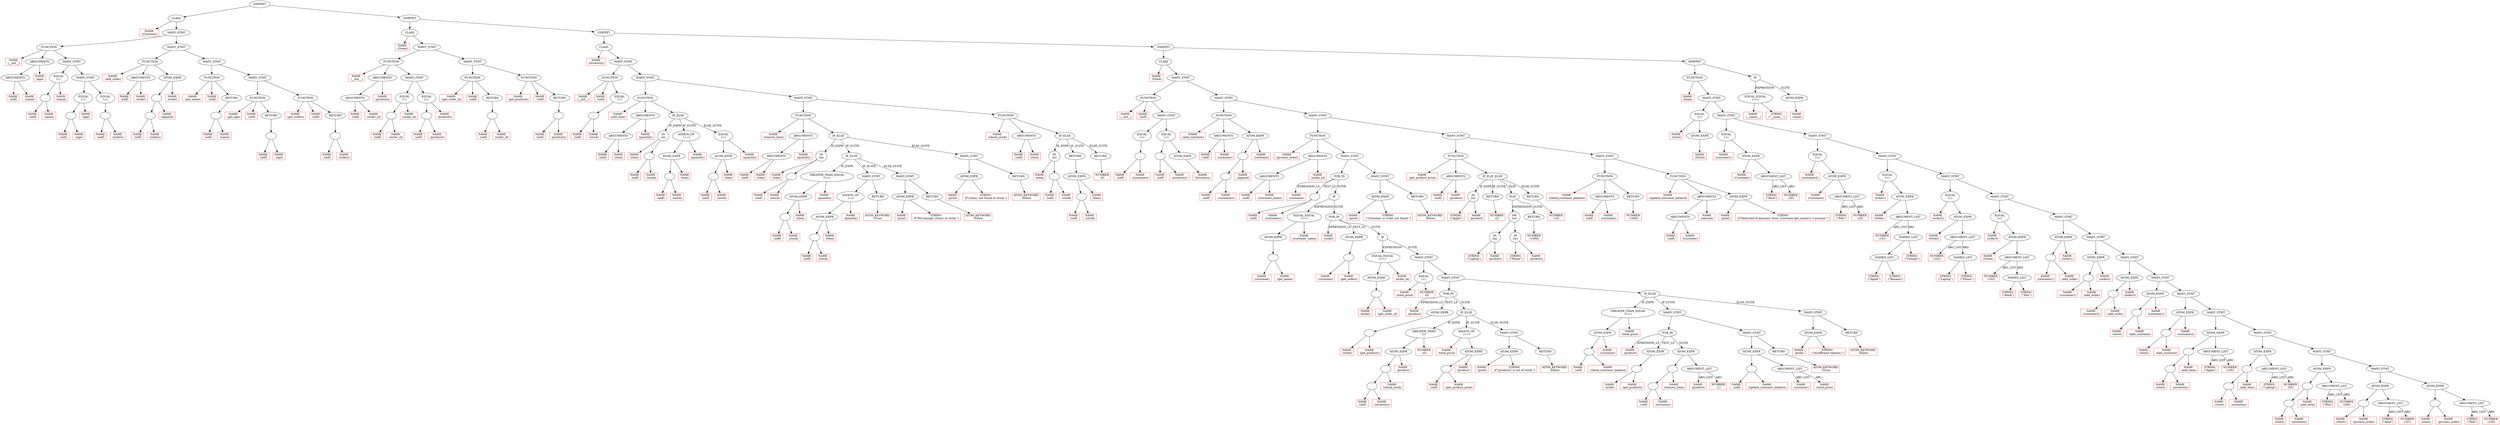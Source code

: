 digraph ASTVisual {
 ordering = out ;
10 [ label="NAME
 (self)", color = "red", shape="box"]
20 [ label="NAME
 (name)", color = "red", shape="box"]
30 [ label="ARGUMENTS"]
40 [ label="NAME
 (age)", color = "red", shape="box"]
50 [ label="ARGUMENTS"]
60 [ label="NAME
 (self)", color = "red", shape="box"]
70 [ label="."]
80 [ label="NAME
 (name)", color = "red", shape="box"]
90 [ label="NAME
 (name)", color = "red", shape="box"]
100 [ label="EQUAL
(=)"]
110 [ label="NAME
 (self)", color = "red", shape="box"]
120 [ label="."]
130 [ label="NAME
 (age)", color = "red", shape="box"]
140 [ label="NAME
 (age)", color = "red", shape="box"]
150 [ label="EQUAL
(=)"]
160 [ label="NAME
 (self)", color = "red", shape="box"]
170 [ label="."]
180 [ label="NAME
 (orders)", color = "red", shape="box"]
200 [ label="EQUAL
(=)"]
210 [ label="MANY_STMT"]
220 [ label="MANY_STMT"]
230 [ label="FUNCTION"]
240 [ label="NAME
 (__init__)", color = "red", shape="box"]
250 [ label="NAME
 (self)", color = "red", shape="box"]
260 [ label="NAME
 (order)", color = "red", shape="box"]
270 [ label="ARGUMENTS"]
280 [ label="NAME
 (self)", color = "red", shape="box"]
290 [ label="."]
300 [ label="NAME
 (orders)", color = "red", shape="box"]
310 [ label="."]
320 [ label="NAME
 (append)", color = "red", shape="box"]
330 [ label="NAME
 (order)", color = "red", shape="box"]
340 [ label="ATOM_EXPR"]
350 [ label="FUNCTION"]
360 [ label="NAME
 (add_order)", color = "red", shape="box"]
370 [ label="NAME
 (self)", color = "red", shape="box"]
380 [ label="NAME
 (self)", color = "red", shape="box"]
390 [ label="."]
400 [ label="NAME
 (name)", color = "red", shape="box"]
410 [ label="RETURN"]
420 [ label="FUNCTION"]
430 [ label="NAME
 (get_name)", color = "red", shape="box"]
440 [ label="NAME
 (self)", color = "red", shape="box"]
450 [ label="NAME
 (self)", color = "red", shape="box"]
460 [ label="."]
470 [ label="NAME
 (age)", color = "red", shape="box"]
480 [ label="RETURN"]
490 [ label="FUNCTION"]
500 [ label="NAME
 (get_age)", color = "red", shape="box"]
510 [ label="NAME
 (self)", color = "red", shape="box"]
520 [ label="NAME
 (self)", color = "red", shape="box"]
530 [ label="."]
540 [ label="NAME
 (orders)", color = "red", shape="box"]
550 [ label="RETURN"]
560 [ label="FUNCTION"]
570 [ label="NAME
 (get_orders)", color = "red", shape="box"]
580 [ label="MANY_STMT"]
590 [ label="MANY_STMT"]
600 [ label="MANY_STMT"]
610 [ label="MANY_STMT"]
620 [ label="CLASS"]
630 [ label="NAME
 (Customer)", color = "red", shape="box"]
640 [ label="NAME
 (self)", color = "red", shape="box"]
650 [ label="NAME
 (order_id)", color = "red", shape="box"]
660 [ label="ARGUMENTS"]
670 [ label="NAME
 (products)", color = "red", shape="box"]
680 [ label="ARGUMENTS"]
690 [ label="NAME
 (self)", color = "red", shape="box"]
700 [ label="."]
710 [ label="NAME
 (order_id)", color = "red", shape="box"]
720 [ label="NAME
 (order_id)", color = "red", shape="box"]
730 [ label="EQUAL
(=)"]
740 [ label="NAME
 (self)", color = "red", shape="box"]
750 [ label="."]
760 [ label="NAME
 (products)", color = "red", shape="box"]
770 [ label="NAME
 (products)", color = "red", shape="box"]
780 [ label="EQUAL
(=)"]
790 [ label="MANY_STMT"]
800 [ label="FUNCTION"]
810 [ label="NAME
 (__init__)", color = "red", shape="box"]
820 [ label="NAME
 (self)", color = "red", shape="box"]
830 [ label="NAME
 (self)", color = "red", shape="box"]
840 [ label="."]
850 [ label="NAME
 (order_id)", color = "red", shape="box"]
860 [ label="RETURN"]
870 [ label="FUNCTION"]
880 [ label="NAME
 (get_order_id)", color = "red", shape="box"]
890 [ label="NAME
 (self)", color = "red", shape="box"]
900 [ label="NAME
 (self)", color = "red", shape="box"]
910 [ label="."]
920 [ label="NAME
 (products)", color = "red", shape="box"]
930 [ label="RETURN"]
940 [ label="FUNCTION"]
950 [ label="NAME
 (get_products)", color = "red", shape="box"]
960 [ label="MANY_STMT"]
970 [ label="MANY_STMT"]
980 [ label="CLASS"]
990 [ label="NAME
 (Order)", color = "red", shape="box"]
1000 [ label="NAME
 (self)", color = "red", shape="box"]
1010 [ label="NAME
 (self)", color = "red", shape="box"]
1020 [ label="."]
1030 [ label="NAME
 (stock)", color = "red", shape="box"]
1050 [ label="EQUAL
(=)"]
1060 [ label="FUNCTION"]
1070 [ label="NAME
 (__init__)", color = "red", shape="box"]
1080 [ label="NAME
 (self)", color = "red", shape="box"]
1090 [ label="NAME
 (item)", color = "red", shape="box"]
1100 [ label="ARGUMENTS"]
1110 [ label="NAME
 (quantity)", color = "red", shape="box"]
1120 [ label="ARGUMENTS"]
1130 [ label="NAME
 (item)", color = "red", shape="box"]
1140 [ label="IN
(in)"]
1150 [ label="NAME
 (self)", color = "red", shape="box"]
1160 [ label="."]
1170 [ label="NAME
 (stock)", color = "red", shape="box"]
1180 [ label="NAME
 (self)", color = "red", shape="box"]
1190 [ label="."]
1200 [ label="NAME
 (stock)", color = "red", shape="box"]
1210 [ label="NAME
 (item)", color = "red", shape="box"]
1220 [ label="ATOM_EXPR"]
1230 [ label="ASSIGN_OP
 (+=)"]
1240 [ label="NAME
 (quantity)", color = "red", shape="box"]
1250 [ label="NAME
 (self)", color = "red", shape="box"]
1260 [ label="."]
1270 [ label="NAME
 (stock)", color = "red", shape="box"]
1280 [ label="NAME
 (item)", color = "red", shape="box"]
1290 [ label="ATOM_EXPR"]
1300 [ label="NAME
 (quantity)", color = "red", shape="box"]
1310 [ label="EQUAL
(=)"]
1320 [ label="IF_ELSE"]
1330 [ label="FUNCTION"]
1340 [ label="NAME
 (add_item)", color = "red", shape="box"]
1350 [ label="NAME
 (self)", color = "red", shape="box"]
1360 [ label="NAME
 (item)", color = "red", shape="box"]
1370 [ label="ARGUMENTS"]
1380 [ label="NAME
 (quantity)", color = "red", shape="box"]
1390 [ label="ARGUMENTS"]
1400 [ label="NAME
 (item)", color = "red", shape="box"]
1410 [ label="IN
(in)"]
1420 [ label="NAME
 (self)", color = "red", shape="box"]
1430 [ label="."]
1440 [ label="NAME
 (stock)", color = "red", shape="box"]
1450 [ label="NAME
 (self)", color = "red", shape="box"]
1460 [ label="."]
1470 [ label="NAME
 (stock)", color = "red", shape="box"]
1480 [ label="NAME
 (item)", color = "red", shape="box"]
1490 [ label="ATOM_EXPR"]
1500 [ label="GREATER_THAN_EQUAL
(>=)"]
1510 [ label="NAME
 (quantity)", color = "red", shape="box"]
1520 [ label="NAME
 (self)", color = "red", shape="box"]
1530 [ label="."]
1540 [ label="NAME
 (stock)", color = "red", shape="box"]
1550 [ label="NAME
 (item)", color = "red", shape="box"]
1560 [ label="ATOM_EXPR"]
1570 [ label="ASSIGN_OP
 (-=)"]
1580 [ label="NAME
 (quantity)", color = "red", shape="box"]
1590 [ label="ATOM_KEYWORD
 (True)", color = "red", shape="box"]
1600 [ label="RETURN"]
1610 [ label="MANY_STMT"]
1620 [ label="NAME
 (print)", color = "red", shape="box"]
1630 [ label="STRING
 (f\"Not enough {item} in stock.\")", color = "red", shape="box"]
1640 [ label="ATOM_EXPR"]
1650 [ label="ATOM_KEYWORD
 (False)", color = "red", shape="box"]
1660 [ label="RETURN"]
1670 [ label="MANY_STMT"]
1680 [ label="IF_ELSE"]
1690 [ label="NAME
 (print)", color = "red", shape="box"]
1700 [ label="STRING
 (f\"{item} not found in stock.\")", color = "red", shape="box"]
1710 [ label="ATOM_EXPR"]
1720 [ label="ATOM_KEYWORD
 (False)", color = "red", shape="box"]
1730 [ label="RETURN"]
1740 [ label="MANY_STMT"]
1750 [ label="IF_ELSE"]
1760 [ label="FUNCTION"]
1770 [ label="NAME
 (remove_item)", color = "red", shape="box"]
1780 [ label="NAME
 (self)", color = "red", shape="box"]
1790 [ label="NAME
 (item)", color = "red", shape="box"]
1800 [ label="ARGUMENTS"]
1810 [ label="NAME
 (item)", color = "red", shape="box"]
1820 [ label="IN
(in)"]
1830 [ label="NAME
 (self)", color = "red", shape="box"]
1840 [ label="."]
1850 [ label="NAME
 (stock)", color = "red", shape="box"]
1860 [ label="NAME
 (self)", color = "red", shape="box"]
1870 [ label="."]
1880 [ label="NAME
 (stock)", color = "red", shape="box"]
1890 [ label="NAME
 (item)", color = "red", shape="box"]
1900 [ label="ATOM_EXPR"]
1910 [ label="RETURN"]
1920 [ label="NUMBER
 (0)", color = "red", shape="box"]
1930 [ label="RETURN"]
1940 [ label="IF_ELSE"]
1950 [ label="FUNCTION"]
1960 [ label="NAME
 (check_stock)", color = "red", shape="box"]
1970 [ label="MANY_STMT"]
1980 [ label="MANY_STMT"]
1990 [ label="MANY_STMT"]
2000 [ label="CLASS"]
2010 [ label="NAME
 (Inventory)", color = "red", shape="box"]
2020 [ label="NAME
 (self)", color = "red", shape="box"]
2030 [ label="NAME
 (self)", color = "red", shape="box"]
2040 [ label="."]
2050 [ label="NAME
 (customers)", color = "red", shape="box"]
2070 [ label="EQUAL
(=)"]
2080 [ label="NAME
 (self)", color = "red", shape="box"]
2090 [ label="."]
2100 [ label="NAME
 (inventory)", color = "red", shape="box"]
2110 [ label="NAME
 (Inventory)", color = "red", shape="box"]
2130 [ label="ATOM_EXPR"]
2140 [ label="EQUAL
(=)"]
2150 [ label="MANY_STMT"]
2160 [ label="FUNCTION"]
2170 [ label="NAME
 (__init__)", color = "red", shape="box"]
2180 [ label="NAME
 (self)", color = "red", shape="box"]
2190 [ label="NAME
 (customer)", color = "red", shape="box"]
2200 [ label="ARGUMENTS"]
2210 [ label="NAME
 (self)", color = "red", shape="box"]
2220 [ label="."]
2230 [ label="NAME
 (customers)", color = "red", shape="box"]
2240 [ label="."]
2250 [ label="NAME
 (append)", color = "red", shape="box"]
2260 [ label="NAME
 (customer)", color = "red", shape="box"]
2270 [ label="ATOM_EXPR"]
2280 [ label="FUNCTION"]
2290 [ label="NAME
 (add_customer)", color = "red", shape="box"]
2300 [ label="NAME
 (self)", color = "red", shape="box"]
2310 [ label="NAME
 (customer_name)", color = "red", shape="box"]
2320 [ label="ARGUMENTS"]
2330 [ label="NAME
 (order_id)", color = "red", shape="box"]
2340 [ label="ARGUMENTS"]
2350 [ label="NAME
 (customer)", color = "red", shape="box"]
2360 [ label="NAME
 (self)", color = "red", shape="box"]
2370 [ label="."]
2380 [ label="NAME
 (customers)", color = "red", shape="box"]
2390 [ label="NAME
 (customer)", color = "red", shape="box"]
2400 [ label="."]
2410 [ label="NAME
 (get_name)", color = "red", shape="box"]
2430 [ label="ATOM_EXPR"]
2440 [ label="EQUAL_EQUAL
(==)"]
2450 [ label="NAME
 (customer_name)", color = "red", shape="box"]
2460 [ label="NAME
 (order)", color = "red", shape="box"]
2470 [ label="NAME
 (customer)", color = "red", shape="box"]
2480 [ label="."]
2490 [ label="NAME
 (get_orders)", color = "red", shape="box"]
2510 [ label="ATOM_EXPR"]
2520 [ label="NAME
 (order)", color = "red", shape="box"]
2530 [ label="."]
2540 [ label="NAME
 (get_order_id)", color = "red", shape="box"]
2560 [ label="ATOM_EXPR"]
2570 [ label="EQUAL_EQUAL
(==)"]
2580 [ label="NAME
 (order_id)", color = "red", shape="box"]
2590 [ label="NAME
 (total_price)", color = "red", shape="box"]
2600 [ label="NUMBER
 (0)", color = "red", shape="box"]
2610 [ label="EQUAL
(=)"]
2620 [ label="NAME
 (product)", color = "red", shape="box"]
2630 [ label="NAME
 (order)", color = "red", shape="box"]
2640 [ label="."]
2650 [ label="NAME
 (get_products)", color = "red", shape="box"]
2670 [ label="ATOM_EXPR"]
2680 [ label="NAME
 (self)", color = "red", shape="box"]
2690 [ label="."]
2700 [ label="NAME
 (inventory)", color = "red", shape="box"]
2710 [ label="."]
2720 [ label="NAME
 (check_stock)", color = "red", shape="box"]
2730 [ label="NAME
 (product)", color = "red", shape="box"]
2740 [ label="ATOM_EXPR"]
2750 [ label="GREATER_THAN
(>)"]
2760 [ label="NUMBER
 (0)", color = "red", shape="box"]
2770 [ label="NAME
 (total_price)", color = "red", shape="box"]
2780 [ label="ASSIGN_OP
 (+=)"]
2790 [ label="NAME
 (self)", color = "red", shape="box"]
2800 [ label="."]
2810 [ label="NAME
 (get_product_price)", color = "red", shape="box"]
2820 [ label="NAME
 (product)", color = "red", shape="box"]
2830 [ label="ATOM_EXPR"]
2840 [ label="NAME
 (print)", color = "red", shape="box"]
2850 [ label="STRING
 (f\"{product} is out of stock.\")", color = "red", shape="box"]
2860 [ label="ATOM_EXPR"]
2870 [ label="ATOM_KEYWORD
 (False)", color = "red", shape="box"]
2880 [ label="RETURN"]
2890 [ label="MANY_STMT"]
2900 [ label="IF_ELSE"]
2910 [ label="FOR_IN"]
2920 [ label="NAME
 (self)", color = "red", shape="box"]
2930 [ label="."]
2940 [ label="NAME
 (check_customer_balance)", color = "red", shape="box"]
2950 [ label="NAME
 (customer)", color = "red", shape="box"]
2960 [ label="ATOM_EXPR"]
2970 [ label="GREATER_THAN_EQUAL
(>=)"]
2980 [ label="NAME
 (total_price)", color = "red", shape="box"]
2990 [ label="NAME
 (product)", color = "red", shape="box"]
3000 [ label="NAME
 (order)", color = "red", shape="box"]
3010 [ label="."]
3020 [ label="NAME
 (get_products)", color = "red", shape="box"]
3040 [ label="ATOM_EXPR"]
3050 [ label="NAME
 (self)", color = "red", shape="box"]
3060 [ label="."]
3070 [ label="NAME
 (inventory)", color = "red", shape="box"]
3080 [ label="."]
3090 [ label="NAME
 (remove_item)", color = "red", shape="box"]
3100 [ label="NAME
 (product)", color = "red", shape="box"]
3110 [ label="NUMBER
 (1)", color = "red", shape="box"]
3120 [ label="ARGUMENT_LIST"]
3130 [ label="ATOM_EXPR"]
3140 [ label="FOR_IN"]
3150 [ label="NAME
 (self)", color = "red", shape="box"]
3160 [ label="."]
3170 [ label="NAME
 (update_customer_balance)", color = "red", shape="box"]
3180 [ label="NAME
 (customer)", color = "red", shape="box"]
3190 [ label="NAME
 (total_price)", color = "red", shape="box"]
3200 [ label="ARGUMENT_LIST"]
3210 [ label="ATOM_EXPR"]
3220 [ label="ATOM_KEYWORD
 (True)", color = "red", shape="box"]
3230 [ label="RETURN"]
3240 [ label="MANY_STMT"]
3250 [ label="MANY_STMT"]
3260 [ label="NAME
 (print)", color = "red", shape="box"]
3270 [ label="STRING
 (\"Insufficient balance.\")", color = "red", shape="box"]
3280 [ label="ATOM_EXPR"]
3290 [ label="ATOM_KEYWORD
 (False)", color = "red", shape="box"]
3300 [ label="RETURN"]
3310 [ label="MANY_STMT"]
3320 [ label="IF_ELSE"]
3330 [ label="MANY_STMT"]
3340 [ label="MANY_STMT"]
3350 [ label="IF"]
3360 [ label="FOR_IN"]
3370 [ label="IF"]
3380 [ label="FOR_IN"]
3390 [ label="NAME
 (print)", color = "red", shape="box"]
3400 [ label="STRING
 (\"Customer or order not found.\")", color = "red", shape="box"]
3410 [ label="ATOM_EXPR"]
3420 [ label="ATOM_KEYWORD
 (False)", color = "red", shape="box"]
3430 [ label="RETURN"]
3440 [ label="MANY_STMT"]
3450 [ label="MANY_STMT"]
3460 [ label="FUNCTION"]
3470 [ label="NAME
 (process_order)", color = "red", shape="box"]
3480 [ label="NAME
 (self)", color = "red", shape="box"]
3490 [ label="NAME
 (product)", color = "red", shape="box"]
3500 [ label="ARGUMENTS"]
3510 [ label="STRING
 (\"Apple\")", color = "red", shape="box"]
3520 [ label="IN
(in)"]
3530 [ label="NAME
 (product)", color = "red", shape="box"]
3540 [ label="NUMBER
 (2)", color = "red", shape="box"]
3550 [ label="RETURN"]
3560 [ label="STRING
 (\"Laptop\")", color = "red", shape="box"]
3570 [ label="IN
(in)"]
3580 [ label="NAME
 (product)", color = "red", shape="box"]
3590 [ label="STRING
 (\"Phone\")", color = "red", shape="box"]
3600 [ label="IN
(in)"]
3610 [ label="NAME
 (product)", color = "red", shape="box"]
3620 [ label="OR
(or)"]
3630 [ label="NUMBER
 (1000)", color = "red", shape="box"]
3640 [ label="RETURN"]
3650 [ label="ELIF"]
3660 [ label="NUMBER
 (10)", color = "red", shape="box"]
3670 [ label="RETURN"]
3680 [ label="IF_ELIF_ELSE"]
3690 [ label="FUNCTION"]
3700 [ label="NAME
 (get_product_price)", color = "red", shape="box"]
3710 [ label="NAME
 (self)", color = "red", shape="box"]
3720 [ label="NAME
 (customer)", color = "red", shape="box"]
3730 [ label="ARGUMENTS"]
3740 [ label="NUMBER
 (1000)", color = "red", shape="box"]
3750 [ label="RETURN"]
3760 [ label="FUNCTION"]
3770 [ label="NAME
 (check_customer_balance)", color = "red", shape="box"]
3780 [ label="NAME
 (self)", color = "red", shape="box"]
3790 [ label="NAME
 (customer)", color = "red", shape="box"]
3800 [ label="ARGUMENTS"]
3810 [ label="NAME
 (amount)", color = "red", shape="box"]
3820 [ label="ARGUMENTS"]
3830 [ label="NAME
 (print)", color = "red", shape="box"]
3840 [ label="STRING
 (f\"Deducted ${amount} from {customer.get_name()}'s account.\")", color = "red", shape="box"]
3850 [ label="ATOM_EXPR"]
3860 [ label="FUNCTION"]
3870 [ label="NAME
 (update_customer_balance)", color = "red", shape="box"]
3880 [ label="MANY_STMT"]
3890 [ label="MANY_STMT"]
3900 [ label="MANY_STMT"]
3910 [ label="MANY_STMT"]
3920 [ label="MANY_STMT"]
3930 [ label="CLASS"]
3940 [ label="NAME
 (Store)", color = "red", shape="box"]
3950 [ label="NAME
 (store)", color = "red", shape="box"]
3960 [ label="NAME
 (Store)", color = "red", shape="box"]
3980 [ label="ATOM_EXPR"]
3990 [ label="EQUAL
(=)"]
4000 [ label="NAME
 (customer1)", color = "red", shape="box"]
4010 [ label="NAME
 (Customer)", color = "red", shape="box"]
4020 [ label="STRING
 (\"Alice\")", color = "red", shape="box"]
4030 [ label="NUMBER
 (30)", color = "red", shape="box"]
4040 [ label="ARGUMENT_LIST"]
4050 [ label="ATOM_EXPR"]
4060 [ label="EQUAL
(=)"]
4070 [ label="NAME
 (customer2)", color = "red", shape="box"]
4080 [ label="NAME
 (Customer)", color = "red", shape="box"]
4090 [ label="STRING
 (\"Bob\")", color = "red", shape="box"]
4100 [ label="NUMBER
 (25)", color = "red", shape="box"]
4110 [ label="ARGUMENT_LIST"]
4120 [ label="ATOM_EXPR"]
4130 [ label="EQUAL
(=)"]
4140 [ label="NAME
 (order1)", color = "red", shape="box"]
4150 [ label="NAME
 (Order)", color = "red", shape="box"]
4160 [ label="NUMBER
 (101)", color = "red", shape="box"]
4170 [ label="STRING
 (\"Apple\")", color = "red", shape="box"]
4180 [ label="STRING
 (\"Banana\")", color = "red", shape="box"]
4190 [ label="NAMED_LIST"]
4200 [ label="STRING
 (\"Orange\")", color = "red", shape="box"]
4210 [ label="NAMED_LIST"]
4220 [ label="ARGUMENT_LIST"]
4230 [ label="ATOM_EXPR"]
4240 [ label="EQUAL
(=)"]
4250 [ label="NAME
 (order2)", color = "red", shape="box"]
4260 [ label="NAME
 (Order)", color = "red", shape="box"]
4270 [ label="NUMBER
 (102)", color = "red", shape="box"]
4280 [ label="STRING
 (\"Laptop\")", color = "red", shape="box"]
4290 [ label="STRING
 (\"Phone\")", color = "red", shape="box"]
4300 [ label="NAMED_LIST"]
4310 [ label="ARGUMENT_LIST"]
4320 [ label="ATOM_EXPR"]
4330 [ label="EQUAL
(=)"]
4340 [ label="NAME
 (order3)", color = "red", shape="box"]
4350 [ label="NAME
 (Order)", color = "red", shape="box"]
4360 [ label="NUMBER
 (103)", color = "red", shape="box"]
4370 [ label="STRING
 (\"Book\")", color = "red", shape="box"]
4380 [ label="STRING
 (\"Pen\")", color = "red", shape="box"]
4390 [ label="NAMED_LIST"]
4400 [ label="ARGUMENT_LIST"]
4410 [ label="ATOM_EXPR"]
4420 [ label="EQUAL
(=)"]
4430 [ label="NAME
 (customer1)", color = "red", shape="box"]
4440 [ label="."]
4450 [ label="NAME
 (add_order)", color = "red", shape="box"]
4460 [ label="NAME
 (order1)", color = "red", shape="box"]
4470 [ label="ATOM_EXPR"]
4480 [ label="NAME
 (customer1)", color = "red", shape="box"]
4490 [ label="."]
4500 [ label="NAME
 (add_order)", color = "red", shape="box"]
4510 [ label="NAME
 (order2)", color = "red", shape="box"]
4520 [ label="ATOM_EXPR"]
4530 [ label="NAME
 (customer2)", color = "red", shape="box"]
4540 [ label="."]
4550 [ label="NAME
 (add_order)", color = "red", shape="box"]
4560 [ label="NAME
 (order3)", color = "red", shape="box"]
4570 [ label="ATOM_EXPR"]
4580 [ label="NAME
 (store)", color = "red", shape="box"]
4590 [ label="."]
4600 [ label="NAME
 (add_customer)", color = "red", shape="box"]
4610 [ label="NAME
 (customer1)", color = "red", shape="box"]
4620 [ label="ATOM_EXPR"]
4630 [ label="NAME
 (store)", color = "red", shape="box"]
4640 [ label="."]
4650 [ label="NAME
 (add_customer)", color = "red", shape="box"]
4660 [ label="NAME
 (customer2)", color = "red", shape="box"]
4670 [ label="ATOM_EXPR"]
4680 [ label="NAME
 (store)", color = "red", shape="box"]
4690 [ label="."]
4700 [ label="NAME
 (inventory)", color = "red", shape="box"]
4710 [ label="."]
4720 [ label="NAME
 (add_item)", color = "red", shape="box"]
4730 [ label="STRING
 (\"Apple\")", color = "red", shape="box"]
4740 [ label="NUMBER
 (100)", color = "red", shape="box"]
4750 [ label="ARGUMENT_LIST"]
4760 [ label="ATOM_EXPR"]
4770 [ label="NAME
 (store)", color = "red", shape="box"]
4780 [ label="."]
4790 [ label="NAME
 (inventory)", color = "red", shape="box"]
4800 [ label="."]
4810 [ label="NAME
 (add_item)", color = "red", shape="box"]
4820 [ label="STRING
 (\"Laptop\")", color = "red", shape="box"]
4830 [ label="NUMBER
 (50)", color = "red", shape="box"]
4840 [ label="ARGUMENT_LIST"]
4850 [ label="ATOM_EXPR"]
4860 [ label="NAME
 (store)", color = "red", shape="box"]
4870 [ label="."]
4880 [ label="NAME
 (inventory)", color = "red", shape="box"]
4890 [ label="."]
4900 [ label="NAME
 (add_item)", color = "red", shape="box"]
4910 [ label="STRING
 (\"Pen\")", color = "red", shape="box"]
4920 [ label="NUMBER
 (200)", color = "red", shape="box"]
4930 [ label="ARGUMENT_LIST"]
4940 [ label="ATOM_EXPR"]
4950 [ label="NAME
 (store)", color = "red", shape="box"]
4960 [ label="."]
4970 [ label="NAME
 (process_order)", color = "red", shape="box"]
4980 [ label="STRING
 (\"Alice\")", color = "red", shape="box"]
4990 [ label="NUMBER
 (101)", color = "red", shape="box"]
5000 [ label="ARGUMENT_LIST"]
5010 [ label="ATOM_EXPR"]
5020 [ label="NAME
 (store)", color = "red", shape="box"]
5030 [ label="."]
5040 [ label="NAME
 (process_order)", color = "red", shape="box"]
5050 [ label="STRING
 (\"Bob\")", color = "red", shape="box"]
5060 [ label="NUMBER
 (103)", color = "red", shape="box"]
5070 [ label="ARGUMENT_LIST"]
5080 [ label="ATOM_EXPR"]
5090 [ label="MANY_STMT"]
5100 [ label="MANY_STMT"]
5110 [ label="MANY_STMT"]
5120 [ label="MANY_STMT"]
5130 [ label="MANY_STMT"]
5140 [ label="MANY_STMT"]
5150 [ label="MANY_STMT"]
5160 [ label="MANY_STMT"]
5170 [ label="MANY_STMT"]
5180 [ label="MANY_STMT"]
5190 [ label="MANY_STMT"]
5200 [ label="MANY_STMT"]
5210 [ label="MANY_STMT"]
5220 [ label="MANY_STMT"]
5230 [ label="MANY_STMT"]
5240 [ label="FUNCTION"]
5250 [ label="NAME
 (main)", color = "red", shape="box"]
5260 [ label="NAME
 (__name__)", color = "red", shape="box"]
5270 [ label="EQUAL_EQUAL
(==)"]
5280 [ label="STRING
 (\"__main__\")", color = "red", shape="box"]
5290 [ label="NAME
 (main)", color = "red", shape="box"]
5310 [ label="ATOM_EXPR"]
5320 [ label="IF"]
5330 [ label="SNIPPET"]
5340 [ label="SNIPPET"]
5350 [ label="SNIPPET"]
5360 [ label="SNIPPET"]
5370 [ label="SNIPPET"]
30 -> 10[ label=""]
30 -> 20[ label=""]
50 -> 30[ label=""]
50 -> 40[ label=""]
70 -> 60[ label=""]
70 -> 80[ label=""]
100 -> 70[ label=""]
100 -> 90[ label=""]
120 -> 110[ label=""]
120 -> 130[ label=""]
150 -> 120[ label=""]
150 -> 140[ label=""]
170 -> 160[ label=""]
170 -> 180[ label=""]
200 -> 170[ label=""]
210 -> 150[ label=""]
210 -> 200[ label=""]
220 -> 100[ label=""]
220 -> 210[ label=""]
230 -> 240[ label=""]
230 -> 50[ label=""]
230 -> 220[ label=""]
270 -> 250[ label=""]
270 -> 260[ label=""]
290 -> 280[ label=""]
290 -> 300[ label=""]
310 -> 290[ label=""]
310 -> 320[ label=""]
340 -> 310[ label=""]
340 -> 330[ label=""]
350 -> 360[ label=""]
350 -> 270[ label=""]
350 -> 340[ label=""]
390 -> 380[ label=""]
390 -> 400[ label=""]
410 -> 390[ label=""]
420 -> 430[ label=""]
420 -> 370[ label=""]
420 -> 410[ label=""]
460 -> 450[ label=""]
460 -> 470[ label=""]
480 -> 460[ label=""]
490 -> 500[ label=""]
490 -> 440[ label=""]
490 -> 480[ label=""]
530 -> 520[ label=""]
530 -> 540[ label=""]
550 -> 530[ label=""]
560 -> 570[ label=""]
560 -> 510[ label=""]
560 -> 550[ label=""]
580 -> 490[ label=""]
580 -> 560[ label=""]
590 -> 420[ label=""]
590 -> 580[ label=""]
600 -> 350[ label=""]
600 -> 590[ label=""]
610 -> 230[ label=""]
610 -> 600[ label=""]
620 -> 630[ label=""]
620 -> 610[ label=""]
660 -> 640[ label=""]
660 -> 650[ label=""]
680 -> 660[ label=""]
680 -> 670[ label=""]
700 -> 690[ label=""]
700 -> 710[ label=""]
730 -> 700[ label=""]
730 -> 720[ label=""]
750 -> 740[ label=""]
750 -> 760[ label=""]
780 -> 750[ label=""]
780 -> 770[ label=""]
790 -> 730[ label=""]
790 -> 780[ label=""]
800 -> 810[ label=""]
800 -> 680[ label=""]
800 -> 790[ label=""]
840 -> 830[ label=""]
840 -> 850[ label=""]
860 -> 840[ label=""]
870 -> 880[ label=""]
870 -> 820[ label=""]
870 -> 860[ label=""]
910 -> 900[ label=""]
910 -> 920[ label=""]
930 -> 910[ label=""]
940 -> 950[ label=""]
940 -> 890[ label=""]
940 -> 930[ label=""]
960 -> 870[ label=""]
960 -> 940[ label=""]
970 -> 800[ label=""]
970 -> 960[ label=""]
980 -> 990[ label=""]
980 -> 970[ label=""]
1020 -> 1010[ label=""]
1020 -> 1030[ label=""]
1050 -> 1020[ label=""]
1060 -> 1070[ label=""]
1060 -> 1000[ label=""]
1060 -> 1050[ label=""]
1100 -> 1080[ label=""]
1100 -> 1090[ label=""]
1120 -> 1100[ label=""]
1120 -> 1110[ label=""]
1160 -> 1150[ label=""]
1160 -> 1170[ label=""]
1140 -> 1130[ label=""]
1140 -> 1160[ label=""]
1190 -> 1180[ label=""]
1190 -> 1200[ label=""]
1220 -> 1190[ label=""]
1220 -> 1210[ label=""]
1230 -> 1220[ label=""]
1230 -> 1240[ label=""]
1260 -> 1250[ label=""]
1260 -> 1270[ label=""]
1290 -> 1260[ label=""]
1290 -> 1280[ label=""]
1310 -> 1290[ label=""]
1310 -> 1300[ label=""]
1320 -> 1140[ label="IF_EXPR"]
1320 -> 1230[ label="IF_SUITE"]
1320 -> 1310[ label="ELSE_SUITE"]
1330 -> 1340[ label=""]
1330 -> 1120[ label=""]
1330 -> 1320[ label=""]
1370 -> 1350[ label=""]
1370 -> 1360[ label=""]
1390 -> 1370[ label=""]
1390 -> 1380[ label=""]
1430 -> 1420[ label=""]
1430 -> 1440[ label=""]
1410 -> 1400[ label=""]
1410 -> 1430[ label=""]
1460 -> 1450[ label=""]
1460 -> 1470[ label=""]
1490 -> 1460[ label=""]
1490 -> 1480[ label=""]
1500 -> 1490[ label=""]
1500 -> 1510[ label=""]
1530 -> 1520[ label=""]
1530 -> 1540[ label=""]
1560 -> 1530[ label=""]
1560 -> 1550[ label=""]
1570 -> 1560[ label=""]
1570 -> 1580[ label=""]
1600 -> 1590[ label=""]
1610 -> 1570[ label=""]
1610 -> 1600[ label=""]
1640 -> 1620[ label=""]
1640 -> 1630[ label=""]
1660 -> 1650[ label=""]
1670 -> 1640[ label=""]
1670 -> 1660[ label=""]
1680 -> 1500[ label="IF_EXPR"]
1680 -> 1610[ label="IF_SUITE"]
1680 -> 1670[ label="ELSE_SUITE"]
1710 -> 1690[ label=""]
1710 -> 1700[ label=""]
1730 -> 1720[ label=""]
1740 -> 1710[ label=""]
1740 -> 1730[ label=""]
1750 -> 1410[ label="IF_EXPR"]
1750 -> 1680[ label="IF_SUITE"]
1750 -> 1740[ label="ELSE_SUITE"]
1760 -> 1770[ label=""]
1760 -> 1390[ label=""]
1760 -> 1750[ label=""]
1800 -> 1780[ label=""]
1800 -> 1790[ label=""]
1840 -> 1830[ label=""]
1840 -> 1850[ label=""]
1820 -> 1810[ label=""]
1820 -> 1840[ label=""]
1870 -> 1860[ label=""]
1870 -> 1880[ label=""]
1900 -> 1870[ label=""]
1900 -> 1890[ label=""]
1910 -> 1900[ label=""]
1930 -> 1920[ label=""]
1940 -> 1820[ label="IF_EXPR"]
1940 -> 1910[ label="IF_SUITE"]
1940 -> 1930[ label="ELSE_SUITE"]
1950 -> 1960[ label=""]
1950 -> 1800[ label=""]
1950 -> 1940[ label=""]
1970 -> 1760[ label=""]
1970 -> 1950[ label=""]
1980 -> 1330[ label=""]
1980 -> 1970[ label=""]
1990 -> 1060[ label=""]
1990 -> 1980[ label=""]
2000 -> 2010[ label=""]
2000 -> 1990[ label=""]
2040 -> 2030[ label=""]
2040 -> 2050[ label=""]
2070 -> 2040[ label=""]
2090 -> 2080[ label=""]
2090 -> 2100[ label=""]
2130 -> 2110[ label=""]
2140 -> 2090[ label=""]
2140 -> 2130[ label=""]
2150 -> 2070[ label=""]
2150 -> 2140[ label=""]
2160 -> 2170[ label=""]
2160 -> 2020[ label=""]
2160 -> 2150[ label=""]
2200 -> 2180[ label=""]
2200 -> 2190[ label=""]
2220 -> 2210[ label=""]
2220 -> 2230[ label=""]
2240 -> 2220[ label=""]
2240 -> 2250[ label=""]
2270 -> 2240[ label=""]
2270 -> 2260[ label=""]
2280 -> 2290[ label=""]
2280 -> 2200[ label=""]
2280 -> 2270[ label=""]
2320 -> 2300[ label=""]
2320 -> 2310[ label=""]
2340 -> 2320[ label=""]
2340 -> 2330[ label=""]
2370 -> 2360[ label=""]
2370 -> 2380[ label=""]
2400 -> 2390[ label=""]
2400 -> 2410[ label=""]
2430 -> 2400[ label=""]
2440 -> 2430[ label=""]
2440 -> 2450[ label=""]
2480 -> 2470[ label=""]
2480 -> 2490[ label=""]
2510 -> 2480[ label=""]
2530 -> 2520[ label=""]
2530 -> 2540[ label=""]
2560 -> 2530[ label=""]
2570 -> 2560[ label=""]
2570 -> 2580[ label=""]
2610 -> 2590[ label=""]
2610 -> 2600[ label=""]
2640 -> 2630[ label=""]
2640 -> 2650[ label=""]
2670 -> 2640[ label=""]
2690 -> 2680[ label=""]
2690 -> 2700[ label=""]
2710 -> 2690[ label=""]
2710 -> 2720[ label=""]
2740 -> 2710[ label=""]
2740 -> 2730[ label=""]
2750 -> 2740[ label=""]
2750 -> 2760[ label=""]
2800 -> 2790[ label=""]
2800 -> 2810[ label=""]
2830 -> 2800[ label=""]
2830 -> 2820[ label=""]
2780 -> 2770[ label=""]
2780 -> 2830[ label=""]
2860 -> 2840[ label=""]
2860 -> 2850[ label=""]
2880 -> 2870[ label=""]
2890 -> 2860[ label=""]
2890 -> 2880[ label=""]
2900 -> 2750[ label="IF_EXPR"]
2900 -> 2780[ label="IF_SUITE"]
2900 -> 2890[ label="ELSE_SUITE"]
2910 -> 2620[ label="EPRESSION_LS"]
2910 -> 2670[ label="TEST_LS"]
2910 -> 2900[ label="SUITE"]
2930 -> 2920[ label=""]
2930 -> 2940[ label=""]
2960 -> 2930[ label=""]
2960 -> 2950[ label=""]
2970 -> 2960[ label=""]
2970 -> 2980[ label=""]
3010 -> 3000[ label=""]
3010 -> 3020[ label=""]
3040 -> 3010[ label=""]
3060 -> 3050[ label=""]
3060 -> 3070[ label=""]
3080 -> 3060[ label=""]
3080 -> 3090[ label=""]
3120 -> 3100[ label="ARG_LIST"]
3120 -> 3110[ label="ARG"]
3130 -> 3080[ label=""]
3130 -> 3120[ label=""]
3140 -> 2990[ label="EPRESSION_LS"]
3140 -> 3040[ label="TEST_LS"]
3140 -> 3130[ label="SUITE"]
3160 -> 3150[ label=""]
3160 -> 3170[ label=""]
3200 -> 3180[ label="ARG_LIST"]
3200 -> 3190[ label="ARG"]
3210 -> 3160[ label=""]
3210 -> 3200[ label=""]
3230 -> 3220[ label=""]
3240 -> 3210[ label=""]
3240 -> 3230[ label=""]
3250 -> 3140[ label=""]
3250 -> 3240[ label=""]
3280 -> 3260[ label=""]
3280 -> 3270[ label=""]
3300 -> 3290[ label=""]
3310 -> 3280[ label=""]
3310 -> 3300[ label=""]
3320 -> 2970[ label="IF_EXPR"]
3320 -> 3250[ label="IF_SUITE"]
3320 -> 3310[ label="ELSE_SUITE"]
3330 -> 2910[ label=""]
3330 -> 3320[ label=""]
3340 -> 2610[ label=""]
3340 -> 3330[ label=""]
3350 -> 2570[ label="EXPRESSION"]
3350 -> 3340[ label="SUITE"]
3360 -> 2460[ label="EPRESSION_LS"]
3360 -> 2510[ label="TEST_LS"]
3360 -> 3350[ label="SUITE"]
3370 -> 2440[ label="EXPRESSION"]
3370 -> 3360[ label="SUITE"]
3380 -> 2350[ label="EPRESSION_LS"]
3380 -> 2370[ label="TEST_LS"]
3380 -> 3370[ label="SUITE"]
3410 -> 3390[ label=""]
3410 -> 3400[ label=""]
3430 -> 3420[ label=""]
3440 -> 3410[ label=""]
3440 -> 3430[ label=""]
3450 -> 3380[ label=""]
3450 -> 3440[ label=""]
3460 -> 3470[ label=""]
3460 -> 2340[ label=""]
3460 -> 3450[ label=""]
3500 -> 3480[ label=""]
3500 -> 3490[ label=""]
3520 -> 3510[ label=""]
3520 -> 3530[ label=""]
3550 -> 3540[ label=""]
3570 -> 3560[ label=""]
3570 -> 3580[ label=""]
3600 -> 3590[ label=""]
3600 -> 3610[ label=""]
3620 -> 3570[ label=""]
3620 -> 3600[ label=""]
3640 -> 3630[ label=""]
3650 -> 3620[ label="EXPRESSION"]
3650 -> 3640[ label="SUITE"]
3670 -> 3660[ label=""]
3680 -> 3520[ label="IF_EXPR"]
3680 -> 3550[ label="IF_SUITE"]
3680 -> 3650[ label="ELIF"]
3680 -> 3670[ label="ELSE_SUITE"]
3690 -> 3700[ label=""]
3690 -> 3500[ label=""]
3690 -> 3680[ label=""]
3730 -> 3710[ label=""]
3730 -> 3720[ label=""]
3750 -> 3740[ label=""]
3760 -> 3770[ label=""]
3760 -> 3730[ label=""]
3760 -> 3750[ label=""]
3800 -> 3780[ label=""]
3800 -> 3790[ label=""]
3820 -> 3800[ label=""]
3820 -> 3810[ label=""]
3850 -> 3830[ label=""]
3850 -> 3840[ label=""]
3860 -> 3870[ label=""]
3860 -> 3820[ label=""]
3860 -> 3850[ label=""]
3880 -> 3760[ label=""]
3880 -> 3860[ label=""]
3890 -> 3690[ label=""]
3890 -> 3880[ label=""]
3900 -> 3460[ label=""]
3900 -> 3890[ label=""]
3910 -> 2280[ label=""]
3910 -> 3900[ label=""]
3920 -> 2160[ label=""]
3920 -> 3910[ label=""]
3930 -> 3940[ label=""]
3930 -> 3920[ label=""]
3980 -> 3960[ label=""]
3990 -> 3950[ label=""]
3990 -> 3980[ label=""]
4040 -> 4020[ label="ARG_LIST"]
4040 -> 4030[ label="ARG"]
4050 -> 4010[ label=""]
4050 -> 4040[ label=""]
4060 -> 4000[ label=""]
4060 -> 4050[ label=""]
4110 -> 4090[ label="ARG_LIST"]
4110 -> 4100[ label="ARG"]
4120 -> 4080[ label=""]
4120 -> 4110[ label=""]
4130 -> 4070[ label=""]
4130 -> 4120[ label=""]
4190 -> 4170[ label=""]
4190 -> 4180[ label=""]
4210 -> 4190[ label=""]
4210 -> 4200[ label=""]
4220 -> 4160[ label="ARG_LIST"]
4220 -> 4210[ label="ARG"]
4230 -> 4150[ label=""]
4230 -> 4220[ label=""]
4240 -> 4140[ label=""]
4240 -> 4230[ label=""]
4300 -> 4280[ label=""]
4300 -> 4290[ label=""]
4310 -> 4270[ label="ARG_LIST"]
4310 -> 4300[ label="ARG"]
4320 -> 4260[ label=""]
4320 -> 4310[ label=""]
4330 -> 4250[ label=""]
4330 -> 4320[ label=""]
4390 -> 4370[ label=""]
4390 -> 4380[ label=""]
4400 -> 4360[ label="ARG_LIST"]
4400 -> 4390[ label="ARG"]
4410 -> 4350[ label=""]
4410 -> 4400[ label=""]
4420 -> 4340[ label=""]
4420 -> 4410[ label=""]
4440 -> 4430[ label=""]
4440 -> 4450[ label=""]
4470 -> 4440[ label=""]
4470 -> 4460[ label=""]
4490 -> 4480[ label=""]
4490 -> 4500[ label=""]
4520 -> 4490[ label=""]
4520 -> 4510[ label=""]
4540 -> 4530[ label=""]
4540 -> 4550[ label=""]
4570 -> 4540[ label=""]
4570 -> 4560[ label=""]
4590 -> 4580[ label=""]
4590 -> 4600[ label=""]
4620 -> 4590[ label=""]
4620 -> 4610[ label=""]
4640 -> 4630[ label=""]
4640 -> 4650[ label=""]
4670 -> 4640[ label=""]
4670 -> 4660[ label=""]
4690 -> 4680[ label=""]
4690 -> 4700[ label=""]
4710 -> 4690[ label=""]
4710 -> 4720[ label=""]
4750 -> 4730[ label="ARG_LIST"]
4750 -> 4740[ label="ARG"]
4760 -> 4710[ label=""]
4760 -> 4750[ label=""]
4780 -> 4770[ label=""]
4780 -> 4790[ label=""]
4800 -> 4780[ label=""]
4800 -> 4810[ label=""]
4840 -> 4820[ label="ARG_LIST"]
4840 -> 4830[ label="ARG"]
4850 -> 4800[ label=""]
4850 -> 4840[ label=""]
4870 -> 4860[ label=""]
4870 -> 4880[ label=""]
4890 -> 4870[ label=""]
4890 -> 4900[ label=""]
4930 -> 4910[ label="ARG_LIST"]
4930 -> 4920[ label="ARG"]
4940 -> 4890[ label=""]
4940 -> 4930[ label=""]
4960 -> 4950[ label=""]
4960 -> 4970[ label=""]
5000 -> 4980[ label="ARG_LIST"]
5000 -> 4990[ label="ARG"]
5010 -> 4960[ label=""]
5010 -> 5000[ label=""]
5030 -> 5020[ label=""]
5030 -> 5040[ label=""]
5070 -> 5050[ label="ARG_LIST"]
5070 -> 5060[ label="ARG"]
5080 -> 5030[ label=""]
5080 -> 5070[ label=""]
5090 -> 5010[ label=""]
5090 -> 5080[ label=""]
5100 -> 4940[ label=""]
5100 -> 5090[ label=""]
5110 -> 4850[ label=""]
5110 -> 5100[ label=""]
5120 -> 4760[ label=""]
5120 -> 5110[ label=""]
5130 -> 4670[ label=""]
5130 -> 5120[ label=""]
5140 -> 4620[ label=""]
5140 -> 5130[ label=""]
5150 -> 4570[ label=""]
5150 -> 5140[ label=""]
5160 -> 4520[ label=""]
5160 -> 5150[ label=""]
5170 -> 4470[ label=""]
5170 -> 5160[ label=""]
5180 -> 4420[ label=""]
5180 -> 5170[ label=""]
5190 -> 4330[ label=""]
5190 -> 5180[ label=""]
5200 -> 4240[ label=""]
5200 -> 5190[ label=""]
5210 -> 4130[ label=""]
5210 -> 5200[ label=""]
5220 -> 4060[ label=""]
5220 -> 5210[ label=""]
5230 -> 3990[ label=""]
5230 -> 5220[ label=""]
5240 -> 5250[ label=""]
5240 -> 5230[ label=""]
5270 -> 5260[ label=""]
5270 -> 5280[ label=""]
5310 -> 5290[ label=""]
5320 -> 5270[ label="EXPRESSION"]
5320 -> 5310[ label="SUITE"]
5330 -> 5240[ label=""]
5330 -> 5320[ label=""]
5340 -> 3930[ label=""]
5340 -> 5330[ label=""]
5350 -> 2000[ label=""]
5350 -> 5340[ label=""]
5360 -> 980[ label=""]
5360 -> 5350[ label=""]
5370 -> 620[ label=""]
5370 -> 5360[ label=""]
  }

